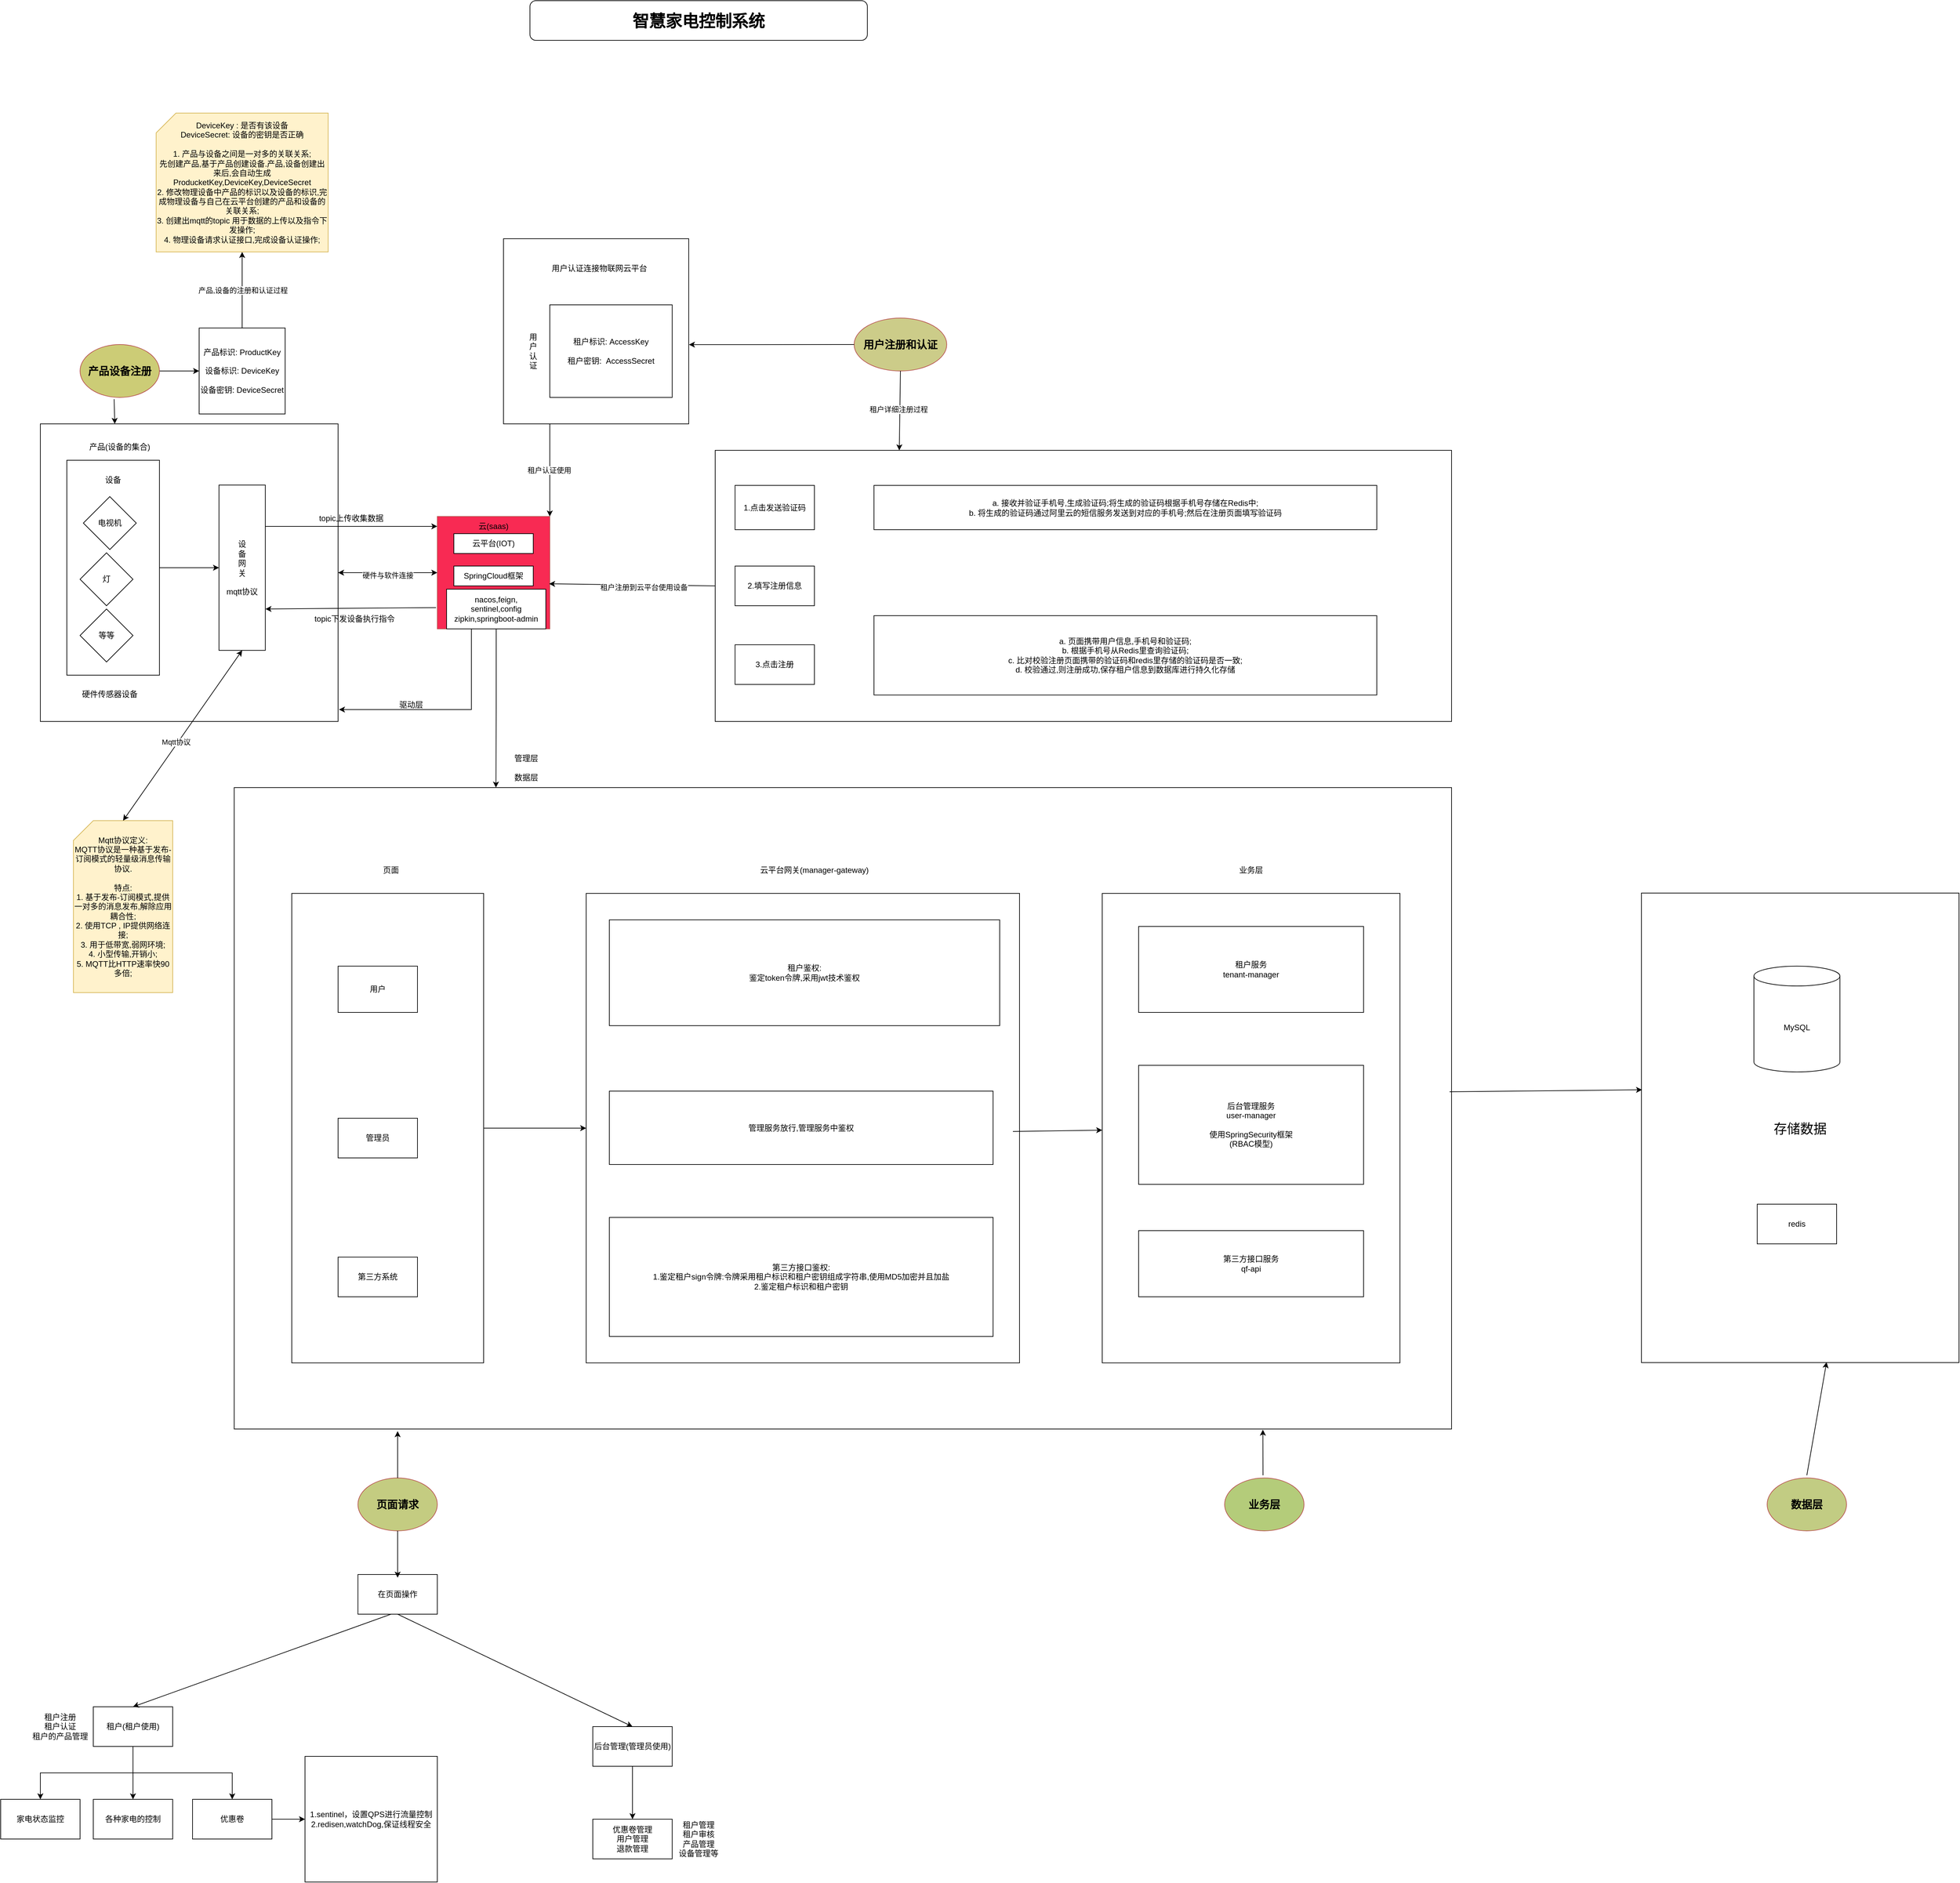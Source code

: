 <mxfile version="22.1.7" type="github">
  <diagram name="第 1 页" id="iPisYXHB47f-z4OymLtx">
    <mxGraphModel dx="2649" dy="2218" grid="1" gridSize="10" guides="1" tooltips="1" connect="1" arrows="1" fold="1" page="1" pageScale="1" pageWidth="827" pageHeight="1169" math="0" shadow="0">
      <root>
        <mxCell id="0" />
        <mxCell id="1" parent="0" />
        <mxCell id="SbiCq8tXSKzd1rhAV3YR-1" value="" style="whiteSpace=wrap;html=1;aspect=fixed;fillColor=#F82A53;strokeColor=#b85450;" parent="1" vertex="1">
          <mxGeometry x="400" y="300" width="170" height="170" as="geometry" />
        </mxCell>
        <mxCell id="SbiCq8tXSKzd1rhAV3YR-2" value="云(saas)" style="text;html=1;strokeColor=none;fillColor=none;align=center;verticalAlign=middle;whiteSpace=wrap;rounded=0;" parent="1" vertex="1">
          <mxGeometry x="455" y="300" width="60" height="30" as="geometry" />
        </mxCell>
        <mxCell id="SbiCq8tXSKzd1rhAV3YR-3" value="云平台(IOT)" style="rounded=0;whiteSpace=wrap;html=1;" parent="1" vertex="1">
          <mxGeometry x="425" y="326" width="120" height="30" as="geometry" />
        </mxCell>
        <mxCell id="SbiCq8tXSKzd1rhAV3YR-4" value="SpringCloud框架" style="rounded=0;whiteSpace=wrap;html=1;" parent="1" vertex="1">
          <mxGeometry x="425" y="375" width="120" height="30" as="geometry" />
        </mxCell>
        <mxCell id="SbiCq8tXSKzd1rhAV3YR-5" value="nacos,feign,&lt;br&gt;sentinel,config&lt;br&gt;zipkin,springboot-admin" style="whiteSpace=wrap;html=1;rounded=0;" parent="1" vertex="1">
          <mxGeometry x="414" y="410" width="150" height="60" as="geometry" />
        </mxCell>
        <mxCell id="SbiCq8tXSKzd1rhAV3YR-30" value="" style="edgeStyle=orthogonalEdgeStyle;rounded=0;orthogonalLoop=1;jettySize=auto;html=1;" parent="1" source="SbiCq8tXSKzd1rhAV3YR-7" target="SbiCq8tXSKzd1rhAV3YR-29" edge="1">
          <mxGeometry relative="1" as="geometry" />
        </mxCell>
        <mxCell id="SbiCq8tXSKzd1rhAV3YR-7" value="产品设备注册" style="ellipse;whiteSpace=wrap;html=1;fontStyle=1;fontSize=16;fillColor=#CCCC76;strokeColor=#b85450;" parent="1" vertex="1">
          <mxGeometry x="-140" y="40" width="120" height="80" as="geometry" />
        </mxCell>
        <mxCell id="SbiCq8tXSKzd1rhAV3YR-8" value="用户注册和认证" style="ellipse;whiteSpace=wrap;html=1;fontStyle=1;fontSize=16;fillColor=#CCCC89;strokeColor=#b85450;" parent="1" vertex="1">
          <mxGeometry x="1030" width="140" height="80" as="geometry" />
        </mxCell>
        <mxCell id="SbiCq8tXSKzd1rhAV3YR-9" value="页面请求" style="ellipse;whiteSpace=wrap;html=1;fontStyle=1;fontSize=16;fillColor=#C4CC81;strokeColor=#b85450;" parent="1" vertex="1">
          <mxGeometry x="280" y="1754" width="120" height="80" as="geometry" />
        </mxCell>
        <mxCell id="SbiCq8tXSKzd1rhAV3YR-10" value="业务层" style="ellipse;whiteSpace=wrap;html=1;fontStyle=1;fontSize=16;fillColor=#B4CC7A;strokeColor=#b85450;" parent="1" vertex="1">
          <mxGeometry x="1590" y="1754" width="120" height="80" as="geometry" />
        </mxCell>
        <mxCell id="SbiCq8tXSKzd1rhAV3YR-11" value="数据层" style="ellipse;whiteSpace=wrap;html=1;fontStyle=1;fontSize=16;fillColor=#C2CC83;strokeColor=#b85450;" parent="1" vertex="1">
          <mxGeometry x="2410" y="1754" width="120" height="80" as="geometry" />
        </mxCell>
        <mxCell id="SbiCq8tXSKzd1rhAV3YR-12" value="" style="whiteSpace=wrap;html=1;aspect=fixed;" parent="1" vertex="1">
          <mxGeometry x="-200" y="160" width="450" height="450" as="geometry" />
        </mxCell>
        <mxCell id="SbiCq8tXSKzd1rhAV3YR-13" value="产品(设备的集合)" style="text;html=1;strokeColor=none;fillColor=none;align=center;verticalAlign=middle;whiteSpace=wrap;rounded=0;" parent="1" vertex="1">
          <mxGeometry x="-130" y="180" width="100" height="30" as="geometry" />
        </mxCell>
        <mxCell id="SbiCq8tXSKzd1rhAV3YR-22" value="" style="edgeStyle=orthogonalEdgeStyle;rounded=0;orthogonalLoop=1;jettySize=auto;html=1;" parent="1" source="SbiCq8tXSKzd1rhAV3YR-15" target="SbiCq8tXSKzd1rhAV3YR-21" edge="1">
          <mxGeometry relative="1" as="geometry" />
        </mxCell>
        <mxCell id="SbiCq8tXSKzd1rhAV3YR-15" value="" style="rounded=0;whiteSpace=wrap;html=1;" parent="1" vertex="1">
          <mxGeometry x="-160" y="215" width="140" height="325" as="geometry" />
        </mxCell>
        <mxCell id="SbiCq8tXSKzd1rhAV3YR-16" value="设备" style="text;html=1;strokeColor=none;fillColor=none;align=center;verticalAlign=middle;whiteSpace=wrap;rounded=0;" parent="1" vertex="1">
          <mxGeometry x="-120" y="230" width="60" height="30" as="geometry" />
        </mxCell>
        <mxCell id="SbiCq8tXSKzd1rhAV3YR-17" value="硬件传感器设备" style="text;html=1;strokeColor=none;fillColor=none;align=center;verticalAlign=middle;whiteSpace=wrap;rounded=0;" parent="1" vertex="1">
          <mxGeometry x="-140" y="554" width="90" height="30" as="geometry" />
        </mxCell>
        <mxCell id="SbiCq8tXSKzd1rhAV3YR-21" value="设&lt;br&gt;备&lt;br&gt;网&lt;br&gt;关&lt;br&gt;&lt;br&gt;mqtt协议" style="rounded=0;whiteSpace=wrap;html=1;" parent="1" vertex="1">
          <mxGeometry x="70" y="252.5" width="70" height="250" as="geometry" />
        </mxCell>
        <mxCell id="SbiCq8tXSKzd1rhAV3YR-23" value="" style="endArrow=classic;startArrow=classic;html=1;rounded=0;exitX=1;exitY=0.5;exitDx=0;exitDy=0;entryX=0;entryY=0.5;entryDx=0;entryDy=0;" parent="1" source="SbiCq8tXSKzd1rhAV3YR-12" target="SbiCq8tXSKzd1rhAV3YR-1" edge="1">
          <mxGeometry width="50" height="50" relative="1" as="geometry">
            <mxPoint x="730" y="410" as="sourcePoint" />
            <mxPoint x="780" y="360" as="targetPoint" />
          </mxGeometry>
        </mxCell>
        <mxCell id="SbiCq8tXSKzd1rhAV3YR-24" value="硬件与软件连接" style="edgeLabel;html=1;align=center;verticalAlign=middle;resizable=0;points=[];" parent="SbiCq8tXSKzd1rhAV3YR-23" vertex="1" connectable="0">
          <mxGeometry x="0.013" y="-4" relative="1" as="geometry">
            <mxPoint x="-1" as="offset" />
          </mxGeometry>
        </mxCell>
        <mxCell id="SbiCq8tXSKzd1rhAV3YR-25" value="" style="endArrow=classic;html=1;rounded=0;exitX=1;exitY=0.25;exitDx=0;exitDy=0;entryX=0;entryY=0.088;entryDx=0;entryDy=0;entryPerimeter=0;" parent="1" source="SbiCq8tXSKzd1rhAV3YR-21" target="SbiCq8tXSKzd1rhAV3YR-1" edge="1">
          <mxGeometry width="50" height="50" relative="1" as="geometry">
            <mxPoint x="390" y="410" as="sourcePoint" />
            <mxPoint x="390" y="315" as="targetPoint" />
          </mxGeometry>
        </mxCell>
        <mxCell id="SbiCq8tXSKzd1rhAV3YR-26" value="topic上传收集数据" style="text;html=1;strokeColor=none;fillColor=none;align=center;verticalAlign=middle;whiteSpace=wrap;rounded=0;" parent="1" vertex="1">
          <mxGeometry x="220" y="288" width="100" height="30" as="geometry" />
        </mxCell>
        <mxCell id="SbiCq8tXSKzd1rhAV3YR-27" value="" style="endArrow=classic;html=1;rounded=0;exitX=-0.011;exitY=0.811;exitDx=0;exitDy=0;exitPerimeter=0;entryX=0.756;entryY=0.622;entryDx=0;entryDy=0;entryPerimeter=0;" parent="1" source="SbiCq8tXSKzd1rhAV3YR-1" target="SbiCq8tXSKzd1rhAV3YR-12" edge="1">
          <mxGeometry width="50" height="50" relative="1" as="geometry">
            <mxPoint x="390" y="410" as="sourcePoint" />
            <mxPoint x="440" y="360" as="targetPoint" />
          </mxGeometry>
        </mxCell>
        <mxCell id="SbiCq8tXSKzd1rhAV3YR-28" value="topic下发设备执行指令" style="text;html=1;strokeColor=none;fillColor=none;align=center;verticalAlign=middle;whiteSpace=wrap;rounded=0;" parent="1" vertex="1">
          <mxGeometry x="210" y="440" width="130" height="30" as="geometry" />
        </mxCell>
        <mxCell id="73Z8bToE0E0CVtLenRyU-4" value="" style="edgeStyle=orthogonalEdgeStyle;rounded=0;orthogonalLoop=1;jettySize=auto;html=1;" parent="1" source="SbiCq8tXSKzd1rhAV3YR-29" target="73Z8bToE0E0CVtLenRyU-3" edge="1">
          <mxGeometry relative="1" as="geometry" />
        </mxCell>
        <mxCell id="73Z8bToE0E0CVtLenRyU-6" value="产品,设备的注册和认证过程" style="edgeLabel;html=1;align=center;verticalAlign=middle;resizable=0;points=[];" parent="73Z8bToE0E0CVtLenRyU-4" vertex="1" connectable="0">
          <mxGeometry x="-0.011" y="-1" relative="1" as="geometry">
            <mxPoint as="offset" />
          </mxGeometry>
        </mxCell>
        <mxCell id="SbiCq8tXSKzd1rhAV3YR-29" value="产品标识: ProductKey&lt;br&gt;&lt;br&gt;设备标识: DeviceKey&lt;br&gt;&lt;br&gt;设备密钥: DeviceSecret" style="whiteSpace=wrap;html=1;aspect=fixed;" parent="1" vertex="1">
          <mxGeometry x="40" y="15" width="130" height="130" as="geometry" />
        </mxCell>
        <mxCell id="SbiCq8tXSKzd1rhAV3YR-32" value="" style="endArrow=classic;html=1;rounded=0;entryX=0.25;entryY=0;entryDx=0;entryDy=0;exitX=0.429;exitY=1.033;exitDx=0;exitDy=0;exitPerimeter=0;" parent="1" source="SbiCq8tXSKzd1rhAV3YR-7" target="SbiCq8tXSKzd1rhAV3YR-12" edge="1">
          <mxGeometry width="50" height="50" relative="1" as="geometry">
            <mxPoint x="-220" y="140" as="sourcePoint" />
            <mxPoint x="-170" y="90" as="targetPoint" />
          </mxGeometry>
        </mxCell>
        <mxCell id="SbiCq8tXSKzd1rhAV3YR-33" value="" style="whiteSpace=wrap;html=1;aspect=fixed;" parent="1" vertex="1">
          <mxGeometry x="500" y="-120" width="280" height="280" as="geometry" />
        </mxCell>
        <mxCell id="SbiCq8tXSKzd1rhAV3YR-34" value="用户认证连接物联网云平台" style="text;html=1;strokeColor=none;fillColor=none;align=center;verticalAlign=middle;whiteSpace=wrap;rounded=0;" parent="1" vertex="1">
          <mxGeometry x="545" y="-90" width="200" height="30" as="geometry" />
        </mxCell>
        <mxCell id="SbiCq8tXSKzd1rhAV3YR-35" value="租户标识: AccessKey&lt;br&gt;&lt;br&gt;租户密钥:&amp;nbsp; AccessSecret" style="rounded=0;whiteSpace=wrap;html=1;" parent="1" vertex="1">
          <mxGeometry x="570" y="-20" width="185" height="140" as="geometry" />
        </mxCell>
        <mxCell id="SbiCq8tXSKzd1rhAV3YR-36" value="用&lt;br&gt;户&lt;br&gt;认&lt;br&gt;证" style="text;html=1;strokeColor=none;fillColor=none;align=center;verticalAlign=middle;whiteSpace=wrap;rounded=0;" parent="1" vertex="1">
          <mxGeometry x="515" width="60" height="100" as="geometry" />
        </mxCell>
        <mxCell id="SbiCq8tXSKzd1rhAV3YR-41" value="" style="endArrow=classic;html=1;rounded=0;entryX=1.001;entryY=0.572;entryDx=0;entryDy=0;entryPerimeter=0;" parent="1" target="SbiCq8tXSKzd1rhAV3YR-33" edge="1">
          <mxGeometry width="50" height="50" relative="1" as="geometry">
            <mxPoint x="1030" y="40" as="sourcePoint" />
            <mxPoint x="1080" y="-10" as="targetPoint" />
          </mxGeometry>
        </mxCell>
        <mxCell id="SbiCq8tXSKzd1rhAV3YR-42" value="" style="endArrow=classic;html=1;rounded=0;entryX=1;entryY=0;entryDx=0;entryDy=0;exitX=0.25;exitY=1;exitDx=0;exitDy=0;" parent="1" source="SbiCq8tXSKzd1rhAV3YR-33" target="SbiCq8tXSKzd1rhAV3YR-1" edge="1">
          <mxGeometry width="50" height="50" relative="1" as="geometry">
            <mxPoint x="520" y="160" as="sourcePoint" />
            <mxPoint x="570" y="110" as="targetPoint" />
          </mxGeometry>
        </mxCell>
        <mxCell id="SbiCq8tXSKzd1rhAV3YR-47" value="租户认证使用" style="edgeLabel;html=1;align=center;verticalAlign=middle;resizable=0;points=[];" parent="SbiCq8tXSKzd1rhAV3YR-42" vertex="1" connectable="0">
          <mxGeometry x="0.003" y="-1" relative="1" as="geometry">
            <mxPoint as="offset" />
          </mxGeometry>
        </mxCell>
        <mxCell id="SbiCq8tXSKzd1rhAV3YR-44" value="" style="rounded=0;whiteSpace=wrap;html=1;" parent="1" vertex="1">
          <mxGeometry x="820" y="200" width="1113" height="410" as="geometry" />
        </mxCell>
        <mxCell id="SbiCq8tXSKzd1rhAV3YR-45" value="" style="endArrow=classic;html=1;rounded=0;entryX=0.25;entryY=0;entryDx=0;entryDy=0;" parent="1" target="SbiCq8tXSKzd1rhAV3YR-44" edge="1">
          <mxGeometry width="50" height="50" relative="1" as="geometry">
            <mxPoint x="1100" y="80" as="sourcePoint" />
            <mxPoint x="1150" y="30" as="targetPoint" />
          </mxGeometry>
        </mxCell>
        <mxCell id="SbiCq8tXSKzd1rhAV3YR-48" value="租户详细注册过程" style="edgeLabel;html=1;align=center;verticalAlign=middle;resizable=0;points=[];" parent="SbiCq8tXSKzd1rhAV3YR-45" vertex="1" connectable="0">
          <mxGeometry x="-0.036" y="-2" relative="1" as="geometry">
            <mxPoint as="offset" />
          </mxGeometry>
        </mxCell>
        <mxCell id="SbiCq8tXSKzd1rhAV3YR-46" value="" style="endArrow=classic;html=1;rounded=0;entryX=0.994;entryY=0.599;entryDx=0;entryDy=0;entryPerimeter=0;exitX=0;exitY=0.5;exitDx=0;exitDy=0;" parent="1" source="SbiCq8tXSKzd1rhAV3YR-44" target="SbiCq8tXSKzd1rhAV3YR-1" edge="1">
          <mxGeometry width="50" height="50" relative="1" as="geometry">
            <mxPoint x="810" y="400" as="sourcePoint" />
            <mxPoint x="760" y="360" as="targetPoint" />
          </mxGeometry>
        </mxCell>
        <mxCell id="SbiCq8tXSKzd1rhAV3YR-49" value="租户注册到云平台使用设备" style="edgeLabel;html=1;align=center;verticalAlign=middle;resizable=0;points=[];" parent="SbiCq8tXSKzd1rhAV3YR-46" vertex="1" connectable="0">
          <mxGeometry x="-0.129" y="3" relative="1" as="geometry">
            <mxPoint x="1" as="offset" />
          </mxGeometry>
        </mxCell>
        <mxCell id="SbiCq8tXSKzd1rhAV3YR-50" value="" style="rounded=0;whiteSpace=wrap;html=1;" parent="1" vertex="1">
          <mxGeometry x="93" y="710" width="1840" height="970" as="geometry" />
        </mxCell>
        <mxCell id="SbiCq8tXSKzd1rhAV3YR-54" value="驱动层" style="text;html=1;align=center;verticalAlign=middle;resizable=0;points=[];autosize=1;strokeColor=none;fillColor=none;" parent="1" vertex="1">
          <mxGeometry x="330" y="570" width="60" height="30" as="geometry" />
        </mxCell>
        <mxCell id="SbiCq8tXSKzd1rhAV3YR-55" value="管理层&lt;br&gt;&lt;br&gt;数据层" style="text;html=1;align=center;verticalAlign=middle;resizable=0;points=[];autosize=1;strokeColor=none;fillColor=none;" parent="1" vertex="1">
          <mxGeometry x="504" y="650" width="60" height="60" as="geometry" />
        </mxCell>
        <mxCell id="SbiCq8tXSKzd1rhAV3YR-57" value="" style="rounded=0;whiteSpace=wrap;html=1;" parent="1" vertex="1">
          <mxGeometry x="180" y="870" width="290" height="710" as="geometry" />
        </mxCell>
        <mxCell id="SbiCq8tXSKzd1rhAV3YR-58" value="页面" style="text;html=1;strokeColor=none;fillColor=none;align=center;verticalAlign=middle;whiteSpace=wrap;rounded=0;" parent="1" vertex="1">
          <mxGeometry x="300" y="820" width="60" height="30" as="geometry" />
        </mxCell>
        <mxCell id="SbiCq8tXSKzd1rhAV3YR-59" value="用户" style="rounded=0;whiteSpace=wrap;html=1;" parent="1" vertex="1">
          <mxGeometry x="250" y="980" width="120" height="70" as="geometry" />
        </mxCell>
        <mxCell id="SbiCq8tXSKzd1rhAV3YR-60" value="管理员" style="rounded=0;whiteSpace=wrap;html=1;" parent="1" vertex="1">
          <mxGeometry x="250" y="1210" width="120" height="60" as="geometry" />
        </mxCell>
        <mxCell id="SbiCq8tXSKzd1rhAV3YR-61" value="第三方系统" style="rounded=0;whiteSpace=wrap;html=1;" parent="1" vertex="1">
          <mxGeometry x="250" y="1420" width="120" height="60" as="geometry" />
        </mxCell>
        <mxCell id="SbiCq8tXSKzd1rhAV3YR-62" value="" style="rounded=0;whiteSpace=wrap;html=1;" parent="1" vertex="1">
          <mxGeometry x="625" y="870" width="655" height="710" as="geometry" />
        </mxCell>
        <mxCell id="SbiCq8tXSKzd1rhAV3YR-63" value="云平台网关(manager-gateway)" style="text;html=1;strokeColor=none;fillColor=none;align=center;verticalAlign=middle;whiteSpace=wrap;rounded=0;" parent="1" vertex="1">
          <mxGeometry x="850" y="820" width="240" height="30" as="geometry" />
        </mxCell>
        <mxCell id="SbiCq8tXSKzd1rhAV3YR-66" value="租户鉴权:&lt;br&gt;鉴定token令牌,采用jwt技术鉴权" style="rounded=0;whiteSpace=wrap;html=1;" parent="1" vertex="1">
          <mxGeometry x="660" y="910" width="590" height="160" as="geometry" />
        </mxCell>
        <mxCell id="SbiCq8tXSKzd1rhAV3YR-67" value="管理服务放行,管理服务中鉴权" style="rounded=0;whiteSpace=wrap;html=1;" parent="1" vertex="1">
          <mxGeometry x="660" y="1169" width="580" height="111" as="geometry" />
        </mxCell>
        <mxCell id="SbiCq8tXSKzd1rhAV3YR-68" value="第三方接口鉴权:&lt;br&gt;1.鉴定租户sign令牌:令牌采用租户标识和租户密钥组成字符串,使用MD5加密并且加盐&lt;br&gt;2.鉴定租户标识和租户密钥" style="rounded=0;whiteSpace=wrap;html=1;" parent="1" vertex="1">
          <mxGeometry x="660" y="1360" width="580" height="180" as="geometry" />
        </mxCell>
        <mxCell id="SbiCq8tXSKzd1rhAV3YR-69" value="" style="rounded=0;whiteSpace=wrap;html=1;" parent="1" vertex="1">
          <mxGeometry x="1405" y="870" width="450" height="710" as="geometry" />
        </mxCell>
        <mxCell id="SbiCq8tXSKzd1rhAV3YR-70" value="业务层" style="text;html=1;strokeColor=none;fillColor=none;align=center;verticalAlign=middle;whiteSpace=wrap;rounded=0;" parent="1" vertex="1">
          <mxGeometry x="1600" y="820" width="60" height="30" as="geometry" />
        </mxCell>
        <mxCell id="SbiCq8tXSKzd1rhAV3YR-71" value="租户服务&lt;br&gt;tenant-manager" style="rounded=0;whiteSpace=wrap;html=1;" parent="1" vertex="1">
          <mxGeometry x="1460" y="920" width="340" height="130" as="geometry" />
        </mxCell>
        <mxCell id="SbiCq8tXSKzd1rhAV3YR-72" value="后台管理服务&lt;br&gt;user-manager&lt;br&gt;&lt;br&gt;使用SpringSecurity框架&lt;br&gt;(RBAC模型)" style="rounded=0;whiteSpace=wrap;html=1;" parent="1" vertex="1">
          <mxGeometry x="1460" y="1130" width="340" height="180" as="geometry" />
        </mxCell>
        <mxCell id="SbiCq8tXSKzd1rhAV3YR-73" value="第三方接口服务&lt;br&gt;qf-api" style="rounded=0;whiteSpace=wrap;html=1;" parent="1" vertex="1">
          <mxGeometry x="1460" y="1380" width="340" height="100" as="geometry" />
        </mxCell>
        <mxCell id="SbiCq8tXSKzd1rhAV3YR-75" value="" style="endArrow=classic;html=1;rounded=0;entryX=0;entryY=0.5;entryDx=0;entryDy=0;" parent="1" source="SbiCq8tXSKzd1rhAV3YR-57" target="SbiCq8tXSKzd1rhAV3YR-62" edge="1">
          <mxGeometry width="50" height="50" relative="1" as="geometry">
            <mxPoint x="470" y="1275" as="sourcePoint" />
            <mxPoint x="540.711" y="1225" as="targetPoint" />
          </mxGeometry>
        </mxCell>
        <mxCell id="SbiCq8tXSKzd1rhAV3YR-76" value="" style="endArrow=classic;html=1;rounded=0;entryX=0;entryY=0.5;entryDx=0;entryDy=0;" parent="1" edge="1">
          <mxGeometry width="50" height="50" relative="1" as="geometry">
            <mxPoint x="1270" y="1230" as="sourcePoint" />
            <mxPoint x="1405" y="1228" as="targetPoint" />
          </mxGeometry>
        </mxCell>
        <mxCell id="SbiCq8tXSKzd1rhAV3YR-78" value="&lt;font style=&quot;font-size: 20px;&quot;&gt;存储数据&lt;/font&gt;" style="rounded=0;whiteSpace=wrap;html=1;" parent="1" vertex="1">
          <mxGeometry x="2220" y="869.5" width="480" height="710" as="geometry" />
        </mxCell>
        <mxCell id="SbiCq8tXSKzd1rhAV3YR-79" value="MySQL" style="shape=cylinder3;whiteSpace=wrap;html=1;boundedLbl=1;backgroundOutline=1;size=15;" parent="1" vertex="1">
          <mxGeometry x="2390" y="980" width="130" height="160" as="geometry" />
        </mxCell>
        <mxCell id="SbiCq8tXSKzd1rhAV3YR-80" value="redis" style="rounded=0;whiteSpace=wrap;html=1;" parent="1" vertex="1">
          <mxGeometry x="2395" y="1340" width="120" height="60" as="geometry" />
        </mxCell>
        <mxCell id="SbiCq8tXSKzd1rhAV3YR-82" value="" style="endArrow=classic;html=1;rounded=0;entryX=0.002;entryY=0.419;entryDx=0;entryDy=0;entryPerimeter=0;" parent="1" target="SbiCq8tXSKzd1rhAV3YR-78" edge="1">
          <mxGeometry width="50" height="50" relative="1" as="geometry">
            <mxPoint x="1930" y="1170" as="sourcePoint" />
            <mxPoint x="1980" y="1120" as="targetPoint" />
          </mxGeometry>
        </mxCell>
        <mxCell id="qELQCeV14SjLNocWs9rX-19" style="edgeStyle=orthogonalEdgeStyle;rounded=0;orthogonalLoop=1;jettySize=auto;html=1;exitX=0.5;exitY=1;exitDx=0;exitDy=0;" edge="1" parent="1" source="SbiCq8tXSKzd1rhAV3YR-83" target="qELQCeV14SjLNocWs9rX-12">
          <mxGeometry relative="1" as="geometry" />
        </mxCell>
        <mxCell id="qELQCeV14SjLNocWs9rX-22" style="edgeStyle=orthogonalEdgeStyle;rounded=0;orthogonalLoop=1;jettySize=auto;html=1;exitX=0.5;exitY=1;exitDx=0;exitDy=0;entryX=0.5;entryY=0;entryDx=0;entryDy=0;" edge="1" parent="1" source="SbiCq8tXSKzd1rhAV3YR-83" target="qELQCeV14SjLNocWs9rX-20">
          <mxGeometry relative="1" as="geometry" />
        </mxCell>
        <mxCell id="qELQCeV14SjLNocWs9rX-28" style="edgeStyle=orthogonalEdgeStyle;rounded=0;orthogonalLoop=1;jettySize=auto;html=1;exitX=0.5;exitY=1;exitDx=0;exitDy=0;entryX=0.5;entryY=0;entryDx=0;entryDy=0;" edge="1" parent="1" source="SbiCq8tXSKzd1rhAV3YR-83" target="qELQCeV14SjLNocWs9rX-26">
          <mxGeometry relative="1" as="geometry" />
        </mxCell>
        <mxCell id="SbiCq8tXSKzd1rhAV3YR-83" value="租户(租户使用)" style="rounded=0;whiteSpace=wrap;html=1;" parent="1" vertex="1">
          <mxGeometry x="-120" y="2100" width="120" height="60" as="geometry" />
        </mxCell>
        <mxCell id="qELQCeV14SjLNocWs9rX-24" value="" style="edgeStyle=orthogonalEdgeStyle;rounded=0;orthogonalLoop=1;jettySize=auto;html=1;" edge="1" parent="1" source="SbiCq8tXSKzd1rhAV3YR-84" target="qELQCeV14SjLNocWs9rX-23">
          <mxGeometry relative="1" as="geometry" />
        </mxCell>
        <mxCell id="SbiCq8tXSKzd1rhAV3YR-84" value="后台管理(管理员使用)" style="rounded=0;whiteSpace=wrap;html=1;" parent="1" vertex="1">
          <mxGeometry x="635" y="2130" width="120" height="60" as="geometry" />
        </mxCell>
        <mxCell id="SbiCq8tXSKzd1rhAV3YR-86" value="租户注册&lt;br&gt;租户认证&lt;br&gt;租户的产品管理" style="text;html=1;strokeColor=none;fillColor=none;align=center;verticalAlign=middle;whiteSpace=wrap;rounded=0;" parent="1" vertex="1">
          <mxGeometry x="-220" y="2115" width="100" height="30" as="geometry" />
        </mxCell>
        <mxCell id="SbiCq8tXSKzd1rhAV3YR-87" value="租户管理&lt;br&gt;租户审核&lt;br&gt;产品管理&lt;br&gt;设备管理等" style="text;html=1;strokeColor=none;fillColor=none;align=center;verticalAlign=middle;whiteSpace=wrap;rounded=0;" parent="1" vertex="1">
          <mxGeometry x="750" y="2285" width="90" height="30" as="geometry" />
        </mxCell>
        <mxCell id="SbiCq8tXSKzd1rhAV3YR-90" value="" style="endArrow=classic;html=1;rounded=0;entryX=0.5;entryY=0;entryDx=0;entryDy=0;" parent="1" target="SbiCq8tXSKzd1rhAV3YR-84" edge="1">
          <mxGeometry width="50" height="50" relative="1" as="geometry">
            <mxPoint x="340" y="1960" as="sourcePoint" />
            <mxPoint x="390" y="1910" as="targetPoint" />
          </mxGeometry>
        </mxCell>
        <mxCell id="SbiCq8tXSKzd1rhAV3YR-91" value="" style="endArrow=classic;html=1;rounded=0;entryX=0.5;entryY=0;entryDx=0;entryDy=0;" parent="1" target="SbiCq8tXSKzd1rhAV3YR-83" edge="1">
          <mxGeometry width="50" height="50" relative="1" as="geometry">
            <mxPoint x="330" y="1960" as="sourcePoint" />
            <mxPoint x="150" y="1940" as="targetPoint" />
          </mxGeometry>
        </mxCell>
        <mxCell id="SbiCq8tXSKzd1rhAV3YR-98" value="" style="endArrow=classic;html=1;rounded=0;" parent="1" source="SbiCq8tXSKzd1rhAV3YR-9" edge="1">
          <mxGeometry width="50" height="50" relative="1" as="geometry">
            <mxPoint x="340" y="1733.289" as="sourcePoint" />
            <mxPoint x="340" y="1683.289" as="targetPoint" />
          </mxGeometry>
        </mxCell>
        <mxCell id="SbiCq8tXSKzd1rhAV3YR-99" value="" style="endArrow=classic;html=1;rounded=0;entryX=0.845;entryY=1.001;entryDx=0;entryDy=0;entryPerimeter=0;" parent="1" target="SbiCq8tXSKzd1rhAV3YR-50" edge="1">
          <mxGeometry width="50" height="50" relative="1" as="geometry">
            <mxPoint x="1648" y="1750" as="sourcePoint" />
            <mxPoint x="1700" y="1700" as="targetPoint" />
          </mxGeometry>
        </mxCell>
        <mxCell id="SbiCq8tXSKzd1rhAV3YR-100" value="1.点击发送验证码" style="rounded=0;whiteSpace=wrap;html=1;" parent="1" vertex="1">
          <mxGeometry x="850" y="253" width="120" height="67" as="geometry" />
        </mxCell>
        <mxCell id="SbiCq8tXSKzd1rhAV3YR-101" value="a. 接收并验证手机号,生成验证码;将生成的验证码根据手机号存储在Redis中;&lt;br&gt;b. 将生成的验证码通过阿里云的短信服务发送到对应的手机号;然后在注册页面填写验证码" style="rounded=0;whiteSpace=wrap;html=1;" parent="1" vertex="1">
          <mxGeometry x="1060" y="253" width="760" height="67" as="geometry" />
        </mxCell>
        <mxCell id="SbiCq8tXSKzd1rhAV3YR-102" value="2.填写注册信息" style="rounded=0;whiteSpace=wrap;html=1;" parent="1" vertex="1">
          <mxGeometry x="850" y="375" width="120" height="60" as="geometry" />
        </mxCell>
        <mxCell id="SbiCq8tXSKzd1rhAV3YR-103" value="3.点击注册" style="rounded=0;whiteSpace=wrap;html=1;" parent="1" vertex="1">
          <mxGeometry x="850" y="494" width="120" height="60" as="geometry" />
        </mxCell>
        <mxCell id="SbiCq8tXSKzd1rhAV3YR-104" value="a. 页面携带用户信息,手机号和验证码;&lt;br&gt;b. 根据手机号从Redis里查询验证码;&lt;br&gt;c. 比对校验注册页面携带的验证码和redis里存储的验证码是否一致;&lt;br&gt;d. 校验通过,则注册成功,保存租户信息到数据库进行持久化存储" style="rounded=0;whiteSpace=wrap;html=1;" parent="1" vertex="1">
          <mxGeometry x="1060" y="450" width="760" height="120" as="geometry" />
        </mxCell>
        <mxCell id="SbiCq8tXSKzd1rhAV3YR-105" value="在页面操作" style="rounded=0;whiteSpace=wrap;html=1;" parent="1" vertex="1">
          <mxGeometry x="280" y="1900" width="120" height="60" as="geometry" />
        </mxCell>
        <mxCell id="SbiCq8tXSKzd1rhAV3YR-106" value="" style="endArrow=classic;html=1;rounded=0;" parent="1" source="SbiCq8tXSKzd1rhAV3YR-9" edge="1">
          <mxGeometry width="50" height="50" relative="1" as="geometry">
            <mxPoint x="340" y="1884" as="sourcePoint" />
            <mxPoint x="340" y="1904.711" as="targetPoint" />
          </mxGeometry>
        </mxCell>
        <mxCell id="73Z8bToE0E0CVtLenRyU-3" value="DeviceKey : 是否有该设备&lt;br&gt;DeviceSecret: 设备的密钥是否正确&lt;br&gt;&lt;br&gt;1. 产品与设备之间是一对多的关联关系;&lt;br&gt;先创建产品,基于产品创建设备.产品,设备创建出来后,会自动生成ProducketKey,DeviceKey,DeviceSecret&lt;br&gt;2. 修改物理设备中产品的标识以及设备的标识,完成物理设备与自己在云平台创建的产品和设备的关联关系;&lt;br&gt;3. 创建出mqtt的topic 用于数据的上传以及指令下发操作;&lt;br&gt;4. 物理设备请求认证接口,完成设备认证操作;" style="shape=card;whiteSpace=wrap;html=1;fillColor=#fff2cc;strokeColor=#d6b656;" parent="1" vertex="1">
          <mxGeometry x="-25" y="-310" width="260" height="210" as="geometry" />
        </mxCell>
        <mxCell id="73Z8bToE0E0CVtLenRyU-9" value="Mqtt协议定义:&lt;br&gt;MQTT协议是一种基于发布-订阅模式的轻量级消息传输协议.&lt;br&gt;&lt;br&gt;特点:&lt;br&gt;1. 基于发布-订阅模式,提供一对多的消息发布,解除应用耦合性;&lt;br&gt;2. 使用TCP , IP提供网络连接;&lt;br&gt;3. 用于低带宽,弱网环境;&lt;br&gt;4. 小型传输,开销小;&lt;br&gt;5. MQTT比HTTP速率快90多倍;" style="shape=card;whiteSpace=wrap;html=1;fillColor=#fff2cc;strokeColor=#d6b656;" parent="1" vertex="1">
          <mxGeometry x="-150" y="760" width="150" height="260" as="geometry" />
        </mxCell>
        <mxCell id="73Z8bToE0E0CVtLenRyU-10" value="" style="endArrow=classic;startArrow=classic;html=1;rounded=0;exitX=0.5;exitY=0;exitDx=0;exitDy=0;exitPerimeter=0;entryX=0.5;entryY=1;entryDx=0;entryDy=0;" parent="1" source="73Z8bToE0E0CVtLenRyU-9" target="SbiCq8tXSKzd1rhAV3YR-21" edge="1">
          <mxGeometry width="50" height="50" relative="1" as="geometry">
            <mxPoint x="-250" y="770" as="sourcePoint" />
            <mxPoint x="-200" y="720" as="targetPoint" />
            <Array as="points" />
          </mxGeometry>
        </mxCell>
        <mxCell id="73Z8bToE0E0CVtLenRyU-11" value="Mqtt协议" style="edgeLabel;html=1;align=center;verticalAlign=middle;resizable=0;points=[];" parent="73Z8bToE0E0CVtLenRyU-10" vertex="1" connectable="0">
          <mxGeometry x="-0.088" y="3" relative="1" as="geometry">
            <mxPoint as="offset" />
          </mxGeometry>
        </mxCell>
        <mxCell id="73Z8bToE0E0CVtLenRyU-13" value="" style="endArrow=classic;html=1;rounded=0;entryX=0.583;entryY=0.999;entryDx=0;entryDy=0;entryPerimeter=0;" parent="1" target="SbiCq8tXSKzd1rhAV3YR-78" edge="1">
          <mxGeometry width="50" height="50" relative="1" as="geometry">
            <mxPoint x="2470" y="1750" as="sourcePoint" />
            <mxPoint x="2520" y="1700" as="targetPoint" />
          </mxGeometry>
        </mxCell>
        <mxCell id="qELQCeV14SjLNocWs9rX-1" value="&lt;b&gt;&lt;font style=&quot;font-size: 25px;&quot;&gt;智慧家电控制系统&lt;/font&gt;&lt;/b&gt;" style="rounded=1;whiteSpace=wrap;html=1;" vertex="1" parent="1">
          <mxGeometry x="540" y="-480" width="510" height="60" as="geometry" />
        </mxCell>
        <mxCell id="qELQCeV14SjLNocWs9rX-2" value="电视机" style="rhombus;whiteSpace=wrap;html=1;" vertex="1" parent="1">
          <mxGeometry x="-135" y="270" width="80" height="80" as="geometry" />
        </mxCell>
        <mxCell id="qELQCeV14SjLNocWs9rX-3" value="灯" style="rhombus;whiteSpace=wrap;html=1;" vertex="1" parent="1">
          <mxGeometry x="-140" y="355" width="80" height="80" as="geometry" />
        </mxCell>
        <mxCell id="qELQCeV14SjLNocWs9rX-7" style="edgeStyle=orthogonalEdgeStyle;rounded=0;orthogonalLoop=1;jettySize=auto;html=1;exitX=0.25;exitY=1;exitDx=0;exitDy=0;entryX=1.003;entryY=0.96;entryDx=0;entryDy=0;entryPerimeter=0;" edge="1" parent="1" source="SbiCq8tXSKzd1rhAV3YR-5" target="SbiCq8tXSKzd1rhAV3YR-12">
          <mxGeometry relative="1" as="geometry">
            <Array as="points">
              <mxPoint x="452" y="592" />
            </Array>
          </mxGeometry>
        </mxCell>
        <mxCell id="qELQCeV14SjLNocWs9rX-8" style="edgeStyle=orthogonalEdgeStyle;rounded=0;orthogonalLoop=1;jettySize=auto;html=1;exitX=0.5;exitY=1;exitDx=0;exitDy=0;entryX=0.215;entryY=0;entryDx=0;entryDy=0;entryPerimeter=0;" edge="1" parent="1" source="SbiCq8tXSKzd1rhAV3YR-5" target="SbiCq8tXSKzd1rhAV3YR-50">
          <mxGeometry relative="1" as="geometry" />
        </mxCell>
        <mxCell id="qELQCeV14SjLNocWs9rX-10" value="等等" style="rhombus;whiteSpace=wrap;html=1;" vertex="1" parent="1">
          <mxGeometry x="-140" y="440" width="80" height="80" as="geometry" />
        </mxCell>
        <mxCell id="qELQCeV14SjLNocWs9rX-17" value="" style="edgeStyle=orthogonalEdgeStyle;rounded=0;orthogonalLoop=1;jettySize=auto;html=1;" edge="1" parent="1" source="qELQCeV14SjLNocWs9rX-12" target="qELQCeV14SjLNocWs9rX-16">
          <mxGeometry relative="1" as="geometry" />
        </mxCell>
        <mxCell id="qELQCeV14SjLNocWs9rX-12" value="优惠卷" style="rounded=0;whiteSpace=wrap;html=1;" vertex="1" parent="1">
          <mxGeometry x="30" y="2240" width="120" height="60" as="geometry" />
        </mxCell>
        <mxCell id="qELQCeV14SjLNocWs9rX-16" value="1.sentinel，设置QPS进行流量控制&lt;br&gt;2.redisen,watchDog,保证线程安全" style="rounded=0;whiteSpace=wrap;html=1;" vertex="1" parent="1">
          <mxGeometry x="200" y="2175" width="200" height="190" as="geometry" />
        </mxCell>
        <mxCell id="qELQCeV14SjLNocWs9rX-20" value="各种家电的控制" style="rounded=0;whiteSpace=wrap;html=1;" vertex="1" parent="1">
          <mxGeometry x="-120" y="2240" width="120" height="60" as="geometry" />
        </mxCell>
        <mxCell id="qELQCeV14SjLNocWs9rX-23" value="优惠卷管理&lt;br&gt;用户管理&lt;br&gt;退款管理" style="rounded=0;whiteSpace=wrap;html=1;" vertex="1" parent="1">
          <mxGeometry x="635" y="2270" width="120" height="60" as="geometry" />
        </mxCell>
        <mxCell id="qELQCeV14SjLNocWs9rX-26" value="家电状态监控" style="whiteSpace=wrap;html=1;rounded=0;" vertex="1" parent="1">
          <mxGeometry x="-260" y="2240" width="120" height="60" as="geometry" />
        </mxCell>
      </root>
    </mxGraphModel>
  </diagram>
</mxfile>
